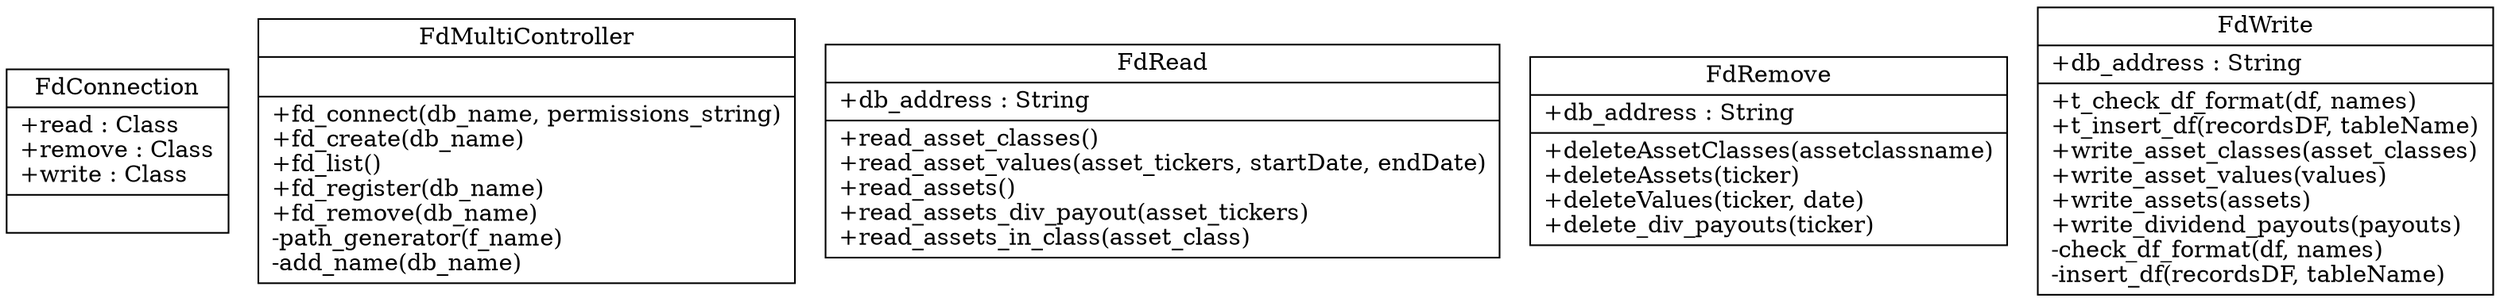 digraph "classes_Finda" {
charset="utf-8"
rankdir=BT
"0" [label="{FdConnection|+read : Class\l+remove : Class\l+write : Class\l|}", shape="record"];
"1" [label="{FdMultiController|\l|+fd_connect(db_name, permissions_string)\l+fd_create(db_name)\l+fd_list()\l+fd_register(db_name)\l+fd_remove(db_name)\l-path_generator(f_name)\l-add_name(db_name)\l}", shape="record"];
"2" [label="{FdRead|+db_address : String\l|+read_asset_classes()\l+read_asset_values(asset_tickers, startDate, endDate)\l+read_assets()\l+read_assets_div_payout(asset_tickers)\l+read_assets_in_class(asset_class)\l}", shape="record"];
"3" [label="{FdRemove|+db_address : String\l|+deleteAssetClasses(assetclassname)\l+deleteAssets(ticker)\l+deleteValues(ticker, date)\l+delete_div_payouts(ticker)\l}", shape="record"];
"4" [label="{FdWrite|+db_address : String\l|+t_check_df_format(df, names)\l+t_insert_df(recordsDF, tableName)\l+write_asset_classes(asset_classes)\l+write_asset_values(values)\l+write_assets(assets)\l+write_dividend_payouts(payouts)\l-check_df_format(df, names)\l-insert_df(recordsDF, tableName)\l}", shape="record"];
}
